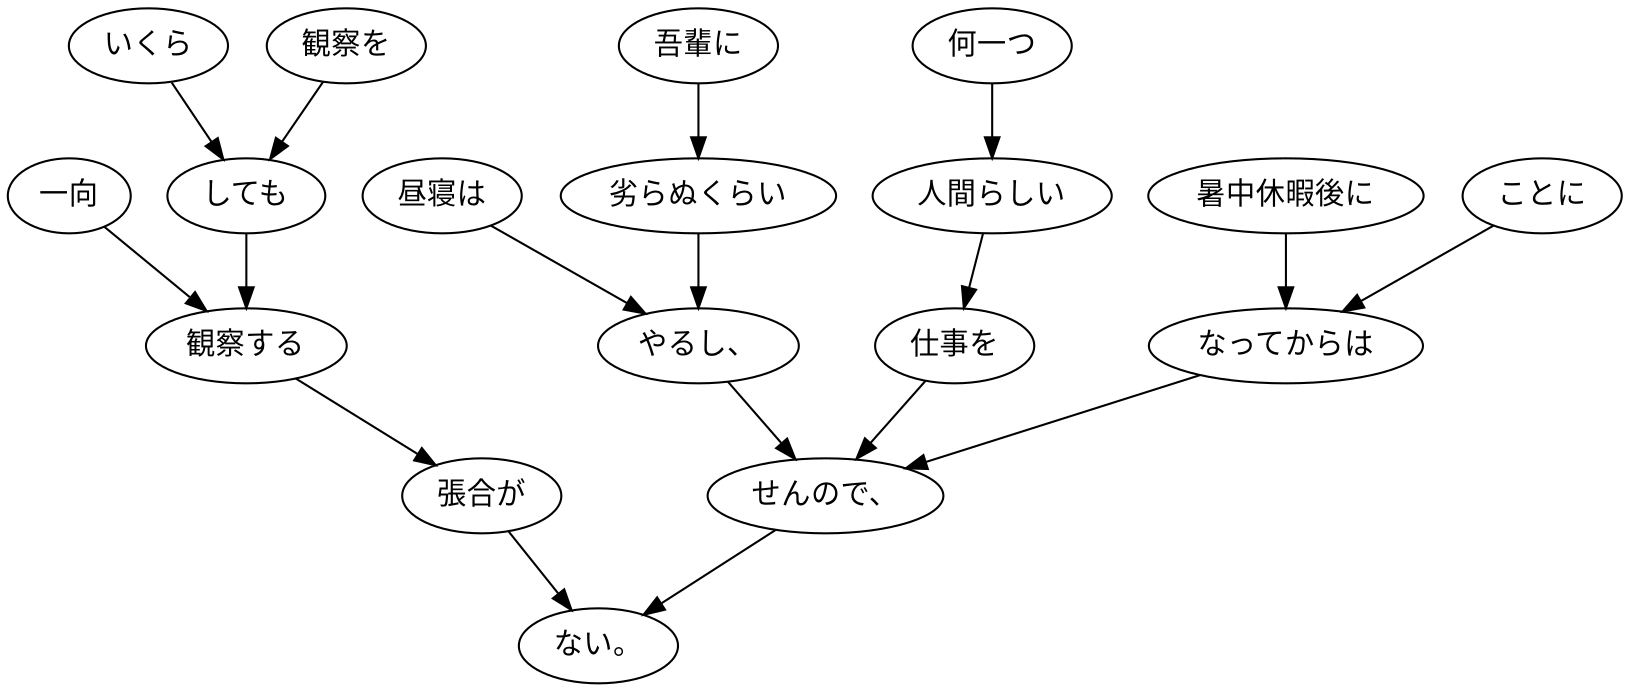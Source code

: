 digraph graph3396 {
	node0 [label="昼寝は"];
	node1 [label="吾輩に"];
	node2 [label="劣らぬくらい"];
	node3 [label="やるし、"];
	node4 [label="ことに"];
	node5 [label="暑中休暇後に"];
	node6 [label="なってからは"];
	node7 [label="何一つ"];
	node8 [label="人間らしい"];
	node9 [label="仕事を"];
	node10 [label="せんので、"];
	node11 [label="いくら"];
	node12 [label="観察を"];
	node13 [label="しても"];
	node14 [label="一向"];
	node15 [label="観察する"];
	node16 [label="張合が"];
	node17 [label="ない。"];
	node0 -> node3;
	node1 -> node2;
	node2 -> node3;
	node3 -> node10;
	node4 -> node6;
	node5 -> node6;
	node6 -> node10;
	node7 -> node8;
	node8 -> node9;
	node9 -> node10;
	node10 -> node17;
	node11 -> node13;
	node12 -> node13;
	node13 -> node15;
	node14 -> node15;
	node15 -> node16;
	node16 -> node17;
}
